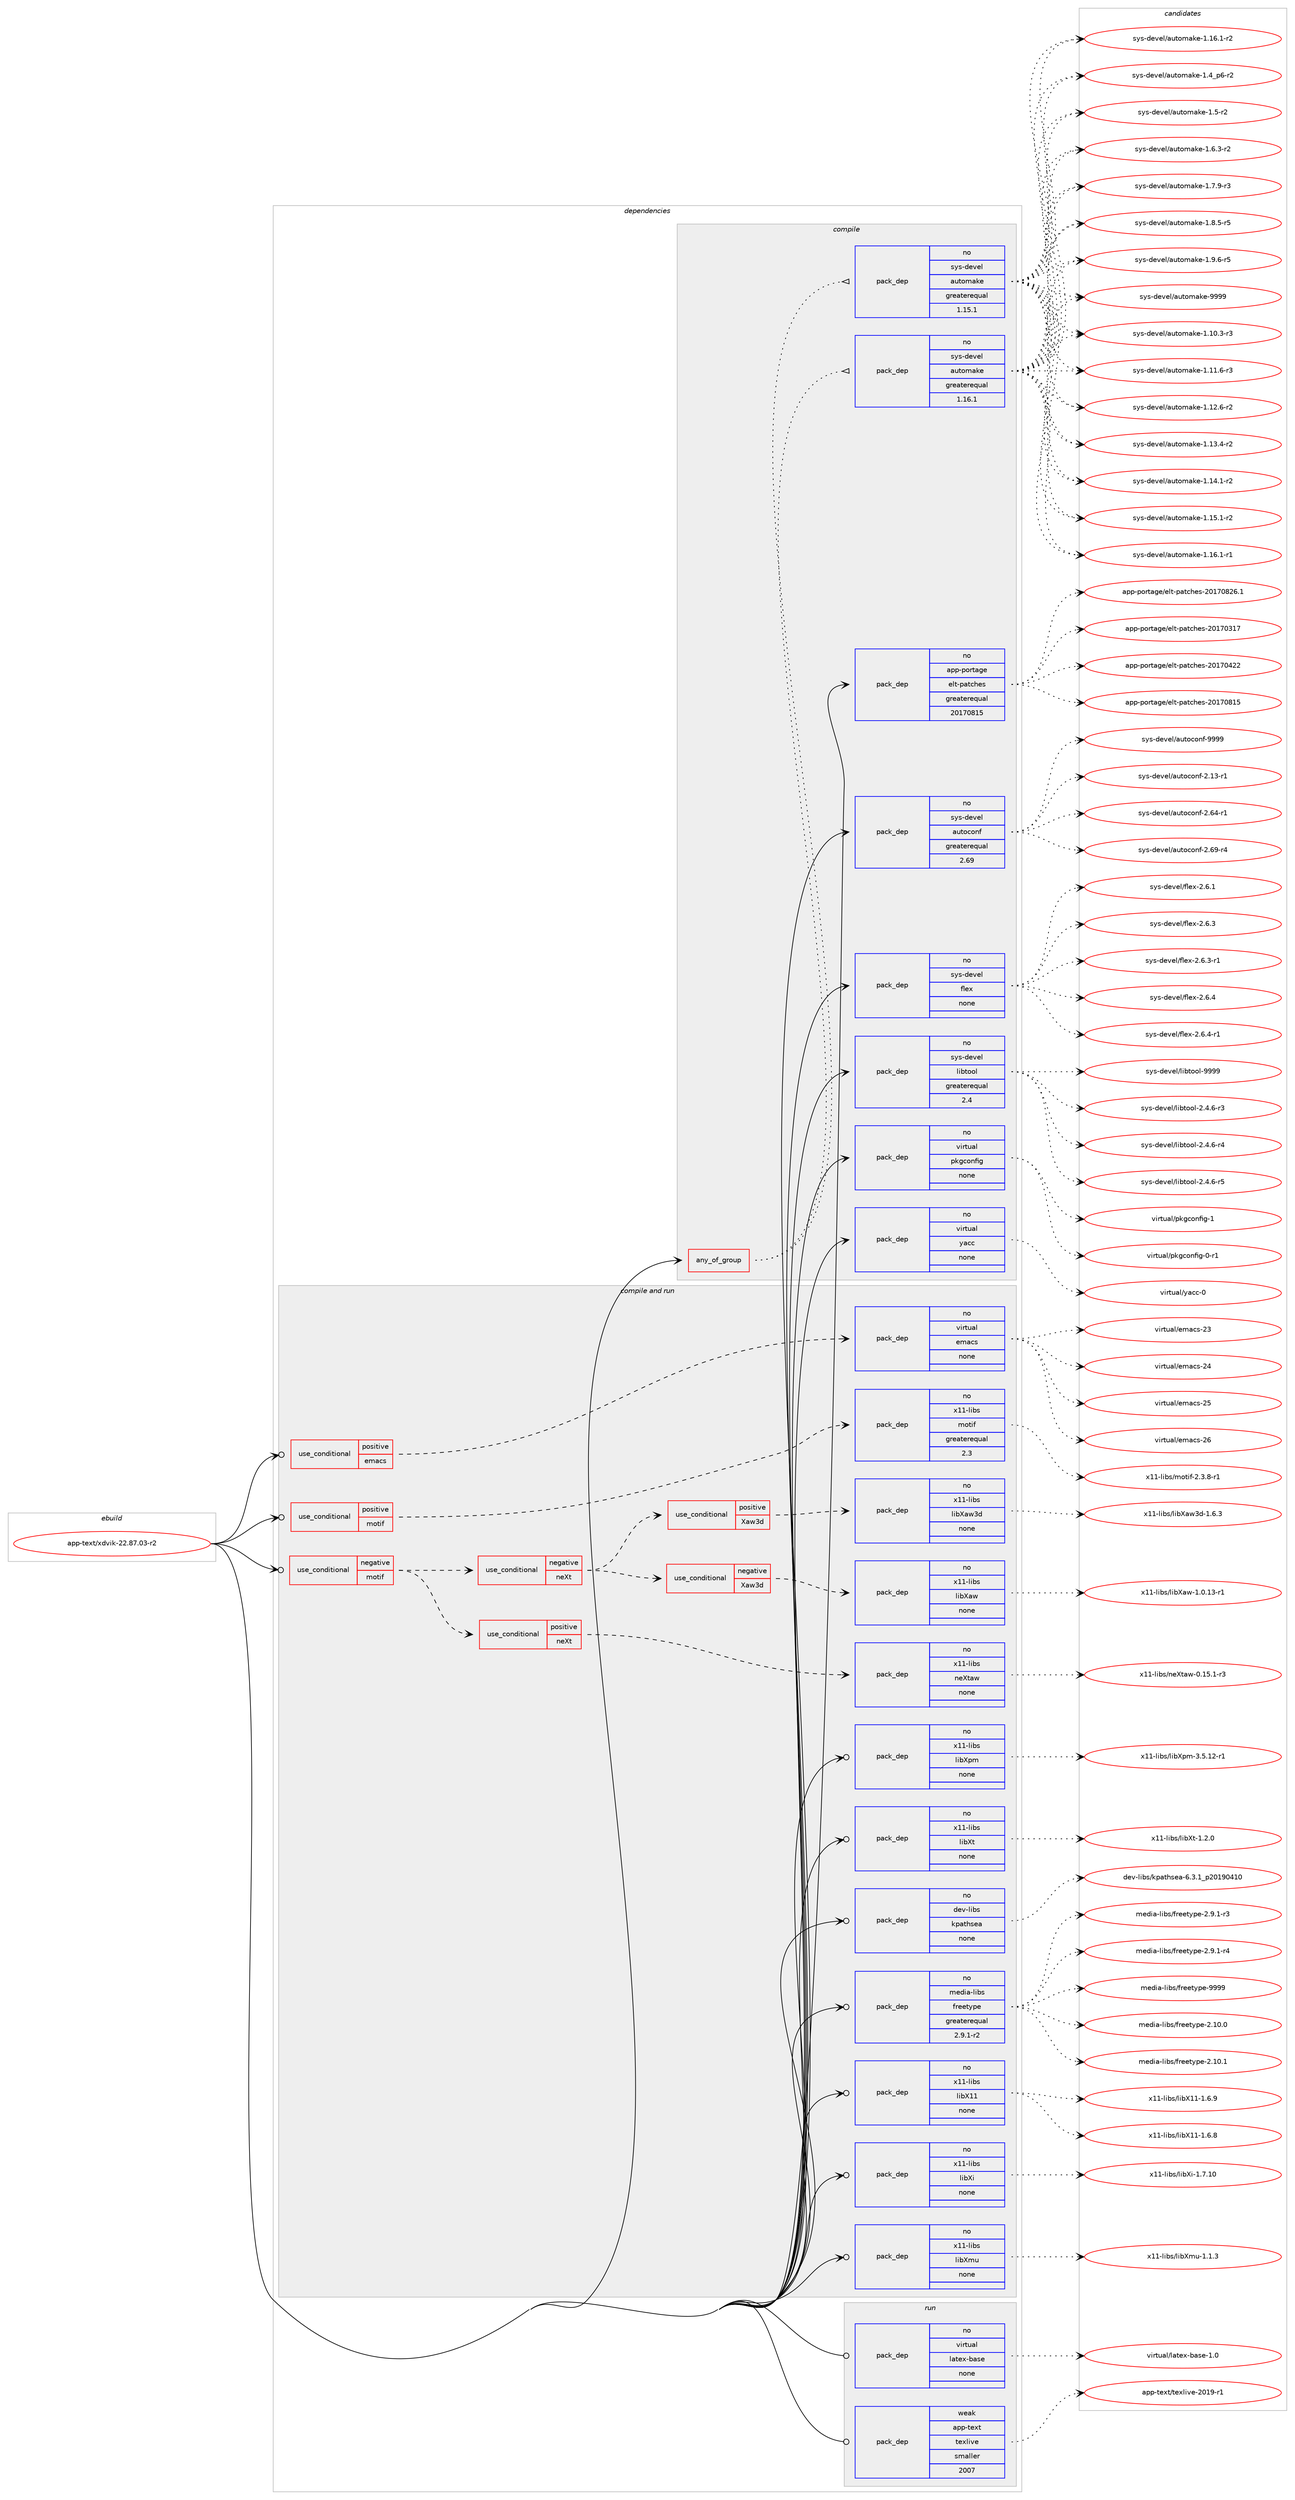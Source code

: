 digraph prolog {

# *************
# Graph options
# *************

newrank=true;
concentrate=true;
compound=true;
graph [rankdir=LR,fontname=Helvetica,fontsize=10,ranksep=1.5];#, ranksep=2.5, nodesep=0.2];
edge  [arrowhead=vee];
node  [fontname=Helvetica,fontsize=10];

# **********
# The ebuild
# **********

subgraph cluster_leftcol {
color=gray;
rank=same;
label=<<i>ebuild</i>>;
id [label="app-text/xdvik-22.87.03-r2", color=red, width=4, href="../app-text/xdvik-22.87.03-r2.svg"];
}

# ****************
# The dependencies
# ****************

subgraph cluster_midcol {
color=gray;
label=<<i>dependencies</i>>;
subgraph cluster_compile {
fillcolor="#eeeeee";
style=filled;
label=<<i>compile</i>>;
subgraph any8964 {
dependency513101 [label=<<TABLE BORDER="0" CELLBORDER="1" CELLSPACING="0" CELLPADDING="4"><TR><TD CELLPADDING="10">any_of_group</TD></TR></TABLE>>, shape=none, color=red];subgraph pack381671 {
dependency513102 [label=<<TABLE BORDER="0" CELLBORDER="1" CELLSPACING="0" CELLPADDING="4" WIDTH="220"><TR><TD ROWSPAN="6" CELLPADDING="30">pack_dep</TD></TR><TR><TD WIDTH="110">no</TD></TR><TR><TD>sys-devel</TD></TR><TR><TD>automake</TD></TR><TR><TD>greaterequal</TD></TR><TR><TD>1.16.1</TD></TR></TABLE>>, shape=none, color=blue];
}
dependency513101:e -> dependency513102:w [weight=20,style="dotted",arrowhead="oinv"];
subgraph pack381672 {
dependency513103 [label=<<TABLE BORDER="0" CELLBORDER="1" CELLSPACING="0" CELLPADDING="4" WIDTH="220"><TR><TD ROWSPAN="6" CELLPADDING="30">pack_dep</TD></TR><TR><TD WIDTH="110">no</TD></TR><TR><TD>sys-devel</TD></TR><TR><TD>automake</TD></TR><TR><TD>greaterequal</TD></TR><TR><TD>1.15.1</TD></TR></TABLE>>, shape=none, color=blue];
}
dependency513101:e -> dependency513103:w [weight=20,style="dotted",arrowhead="oinv"];
}
id:e -> dependency513101:w [weight=20,style="solid",arrowhead="vee"];
subgraph pack381673 {
dependency513104 [label=<<TABLE BORDER="0" CELLBORDER="1" CELLSPACING="0" CELLPADDING="4" WIDTH="220"><TR><TD ROWSPAN="6" CELLPADDING="30">pack_dep</TD></TR><TR><TD WIDTH="110">no</TD></TR><TR><TD>app-portage</TD></TR><TR><TD>elt-patches</TD></TR><TR><TD>greaterequal</TD></TR><TR><TD>20170815</TD></TR></TABLE>>, shape=none, color=blue];
}
id:e -> dependency513104:w [weight=20,style="solid",arrowhead="vee"];
subgraph pack381674 {
dependency513105 [label=<<TABLE BORDER="0" CELLBORDER="1" CELLSPACING="0" CELLPADDING="4" WIDTH="220"><TR><TD ROWSPAN="6" CELLPADDING="30">pack_dep</TD></TR><TR><TD WIDTH="110">no</TD></TR><TR><TD>sys-devel</TD></TR><TR><TD>autoconf</TD></TR><TR><TD>greaterequal</TD></TR><TR><TD>2.69</TD></TR></TABLE>>, shape=none, color=blue];
}
id:e -> dependency513105:w [weight=20,style="solid",arrowhead="vee"];
subgraph pack381675 {
dependency513106 [label=<<TABLE BORDER="0" CELLBORDER="1" CELLSPACING="0" CELLPADDING="4" WIDTH="220"><TR><TD ROWSPAN="6" CELLPADDING="30">pack_dep</TD></TR><TR><TD WIDTH="110">no</TD></TR><TR><TD>sys-devel</TD></TR><TR><TD>flex</TD></TR><TR><TD>none</TD></TR><TR><TD></TD></TR></TABLE>>, shape=none, color=blue];
}
id:e -> dependency513106:w [weight=20,style="solid",arrowhead="vee"];
subgraph pack381676 {
dependency513107 [label=<<TABLE BORDER="0" CELLBORDER="1" CELLSPACING="0" CELLPADDING="4" WIDTH="220"><TR><TD ROWSPAN="6" CELLPADDING="30">pack_dep</TD></TR><TR><TD WIDTH="110">no</TD></TR><TR><TD>sys-devel</TD></TR><TR><TD>libtool</TD></TR><TR><TD>greaterequal</TD></TR><TR><TD>2.4</TD></TR></TABLE>>, shape=none, color=blue];
}
id:e -> dependency513107:w [weight=20,style="solid",arrowhead="vee"];
subgraph pack381677 {
dependency513108 [label=<<TABLE BORDER="0" CELLBORDER="1" CELLSPACING="0" CELLPADDING="4" WIDTH="220"><TR><TD ROWSPAN="6" CELLPADDING="30">pack_dep</TD></TR><TR><TD WIDTH="110">no</TD></TR><TR><TD>virtual</TD></TR><TR><TD>pkgconfig</TD></TR><TR><TD>none</TD></TR><TR><TD></TD></TR></TABLE>>, shape=none, color=blue];
}
id:e -> dependency513108:w [weight=20,style="solid",arrowhead="vee"];
subgraph pack381678 {
dependency513109 [label=<<TABLE BORDER="0" CELLBORDER="1" CELLSPACING="0" CELLPADDING="4" WIDTH="220"><TR><TD ROWSPAN="6" CELLPADDING="30">pack_dep</TD></TR><TR><TD WIDTH="110">no</TD></TR><TR><TD>virtual</TD></TR><TR><TD>yacc</TD></TR><TR><TD>none</TD></TR><TR><TD></TD></TR></TABLE>>, shape=none, color=blue];
}
id:e -> dependency513109:w [weight=20,style="solid",arrowhead="vee"];
}
subgraph cluster_compileandrun {
fillcolor="#eeeeee";
style=filled;
label=<<i>compile and run</i>>;
subgraph cond122139 {
dependency513110 [label=<<TABLE BORDER="0" CELLBORDER="1" CELLSPACING="0" CELLPADDING="4"><TR><TD ROWSPAN="3" CELLPADDING="10">use_conditional</TD></TR><TR><TD>negative</TD></TR><TR><TD>motif</TD></TR></TABLE>>, shape=none, color=red];
subgraph cond122140 {
dependency513111 [label=<<TABLE BORDER="0" CELLBORDER="1" CELLSPACING="0" CELLPADDING="4"><TR><TD ROWSPAN="3" CELLPADDING="10">use_conditional</TD></TR><TR><TD>positive</TD></TR><TR><TD>neXt</TD></TR></TABLE>>, shape=none, color=red];
subgraph pack381679 {
dependency513112 [label=<<TABLE BORDER="0" CELLBORDER="1" CELLSPACING="0" CELLPADDING="4" WIDTH="220"><TR><TD ROWSPAN="6" CELLPADDING="30">pack_dep</TD></TR><TR><TD WIDTH="110">no</TD></TR><TR><TD>x11-libs</TD></TR><TR><TD>neXtaw</TD></TR><TR><TD>none</TD></TR><TR><TD></TD></TR></TABLE>>, shape=none, color=blue];
}
dependency513111:e -> dependency513112:w [weight=20,style="dashed",arrowhead="vee"];
}
dependency513110:e -> dependency513111:w [weight=20,style="dashed",arrowhead="vee"];
subgraph cond122141 {
dependency513113 [label=<<TABLE BORDER="0" CELLBORDER="1" CELLSPACING="0" CELLPADDING="4"><TR><TD ROWSPAN="3" CELLPADDING="10">use_conditional</TD></TR><TR><TD>negative</TD></TR><TR><TD>neXt</TD></TR></TABLE>>, shape=none, color=red];
subgraph cond122142 {
dependency513114 [label=<<TABLE BORDER="0" CELLBORDER="1" CELLSPACING="0" CELLPADDING="4"><TR><TD ROWSPAN="3" CELLPADDING="10">use_conditional</TD></TR><TR><TD>positive</TD></TR><TR><TD>Xaw3d</TD></TR></TABLE>>, shape=none, color=red];
subgraph pack381680 {
dependency513115 [label=<<TABLE BORDER="0" CELLBORDER="1" CELLSPACING="0" CELLPADDING="4" WIDTH="220"><TR><TD ROWSPAN="6" CELLPADDING="30">pack_dep</TD></TR><TR><TD WIDTH="110">no</TD></TR><TR><TD>x11-libs</TD></TR><TR><TD>libXaw3d</TD></TR><TR><TD>none</TD></TR><TR><TD></TD></TR></TABLE>>, shape=none, color=blue];
}
dependency513114:e -> dependency513115:w [weight=20,style="dashed",arrowhead="vee"];
}
dependency513113:e -> dependency513114:w [weight=20,style="dashed",arrowhead="vee"];
subgraph cond122143 {
dependency513116 [label=<<TABLE BORDER="0" CELLBORDER="1" CELLSPACING="0" CELLPADDING="4"><TR><TD ROWSPAN="3" CELLPADDING="10">use_conditional</TD></TR><TR><TD>negative</TD></TR><TR><TD>Xaw3d</TD></TR></TABLE>>, shape=none, color=red];
subgraph pack381681 {
dependency513117 [label=<<TABLE BORDER="0" CELLBORDER="1" CELLSPACING="0" CELLPADDING="4" WIDTH="220"><TR><TD ROWSPAN="6" CELLPADDING="30">pack_dep</TD></TR><TR><TD WIDTH="110">no</TD></TR><TR><TD>x11-libs</TD></TR><TR><TD>libXaw</TD></TR><TR><TD>none</TD></TR><TR><TD></TD></TR></TABLE>>, shape=none, color=blue];
}
dependency513116:e -> dependency513117:w [weight=20,style="dashed",arrowhead="vee"];
}
dependency513113:e -> dependency513116:w [weight=20,style="dashed",arrowhead="vee"];
}
dependency513110:e -> dependency513113:w [weight=20,style="dashed",arrowhead="vee"];
}
id:e -> dependency513110:w [weight=20,style="solid",arrowhead="odotvee"];
subgraph cond122144 {
dependency513118 [label=<<TABLE BORDER="0" CELLBORDER="1" CELLSPACING="0" CELLPADDING="4"><TR><TD ROWSPAN="3" CELLPADDING="10">use_conditional</TD></TR><TR><TD>positive</TD></TR><TR><TD>emacs</TD></TR></TABLE>>, shape=none, color=red];
subgraph pack381682 {
dependency513119 [label=<<TABLE BORDER="0" CELLBORDER="1" CELLSPACING="0" CELLPADDING="4" WIDTH="220"><TR><TD ROWSPAN="6" CELLPADDING="30">pack_dep</TD></TR><TR><TD WIDTH="110">no</TD></TR><TR><TD>virtual</TD></TR><TR><TD>emacs</TD></TR><TR><TD>none</TD></TR><TR><TD></TD></TR></TABLE>>, shape=none, color=blue];
}
dependency513118:e -> dependency513119:w [weight=20,style="dashed",arrowhead="vee"];
}
id:e -> dependency513118:w [weight=20,style="solid",arrowhead="odotvee"];
subgraph cond122145 {
dependency513120 [label=<<TABLE BORDER="0" CELLBORDER="1" CELLSPACING="0" CELLPADDING="4"><TR><TD ROWSPAN="3" CELLPADDING="10">use_conditional</TD></TR><TR><TD>positive</TD></TR><TR><TD>motif</TD></TR></TABLE>>, shape=none, color=red];
subgraph pack381683 {
dependency513121 [label=<<TABLE BORDER="0" CELLBORDER="1" CELLSPACING="0" CELLPADDING="4" WIDTH="220"><TR><TD ROWSPAN="6" CELLPADDING="30">pack_dep</TD></TR><TR><TD WIDTH="110">no</TD></TR><TR><TD>x11-libs</TD></TR><TR><TD>motif</TD></TR><TR><TD>greaterequal</TD></TR><TR><TD>2.3</TD></TR></TABLE>>, shape=none, color=blue];
}
dependency513120:e -> dependency513121:w [weight=20,style="dashed",arrowhead="vee"];
}
id:e -> dependency513120:w [weight=20,style="solid",arrowhead="odotvee"];
subgraph pack381684 {
dependency513122 [label=<<TABLE BORDER="0" CELLBORDER="1" CELLSPACING="0" CELLPADDING="4" WIDTH="220"><TR><TD ROWSPAN="6" CELLPADDING="30">pack_dep</TD></TR><TR><TD WIDTH="110">no</TD></TR><TR><TD>dev-libs</TD></TR><TR><TD>kpathsea</TD></TR><TR><TD>none</TD></TR><TR><TD></TD></TR></TABLE>>, shape=none, color=blue];
}
id:e -> dependency513122:w [weight=20,style="solid",arrowhead="odotvee"];
subgraph pack381685 {
dependency513123 [label=<<TABLE BORDER="0" CELLBORDER="1" CELLSPACING="0" CELLPADDING="4" WIDTH="220"><TR><TD ROWSPAN="6" CELLPADDING="30">pack_dep</TD></TR><TR><TD WIDTH="110">no</TD></TR><TR><TD>media-libs</TD></TR><TR><TD>freetype</TD></TR><TR><TD>greaterequal</TD></TR><TR><TD>2.9.1-r2</TD></TR></TABLE>>, shape=none, color=blue];
}
id:e -> dependency513123:w [weight=20,style="solid",arrowhead="odotvee"];
subgraph pack381686 {
dependency513124 [label=<<TABLE BORDER="0" CELLBORDER="1" CELLSPACING="0" CELLPADDING="4" WIDTH="220"><TR><TD ROWSPAN="6" CELLPADDING="30">pack_dep</TD></TR><TR><TD WIDTH="110">no</TD></TR><TR><TD>x11-libs</TD></TR><TR><TD>libX11</TD></TR><TR><TD>none</TD></TR><TR><TD></TD></TR></TABLE>>, shape=none, color=blue];
}
id:e -> dependency513124:w [weight=20,style="solid",arrowhead="odotvee"];
subgraph pack381687 {
dependency513125 [label=<<TABLE BORDER="0" CELLBORDER="1" CELLSPACING="0" CELLPADDING="4" WIDTH="220"><TR><TD ROWSPAN="6" CELLPADDING="30">pack_dep</TD></TR><TR><TD WIDTH="110">no</TD></TR><TR><TD>x11-libs</TD></TR><TR><TD>libXi</TD></TR><TR><TD>none</TD></TR><TR><TD></TD></TR></TABLE>>, shape=none, color=blue];
}
id:e -> dependency513125:w [weight=20,style="solid",arrowhead="odotvee"];
subgraph pack381688 {
dependency513126 [label=<<TABLE BORDER="0" CELLBORDER="1" CELLSPACING="0" CELLPADDING="4" WIDTH="220"><TR><TD ROWSPAN="6" CELLPADDING="30">pack_dep</TD></TR><TR><TD WIDTH="110">no</TD></TR><TR><TD>x11-libs</TD></TR><TR><TD>libXmu</TD></TR><TR><TD>none</TD></TR><TR><TD></TD></TR></TABLE>>, shape=none, color=blue];
}
id:e -> dependency513126:w [weight=20,style="solid",arrowhead="odotvee"];
subgraph pack381689 {
dependency513127 [label=<<TABLE BORDER="0" CELLBORDER="1" CELLSPACING="0" CELLPADDING="4" WIDTH="220"><TR><TD ROWSPAN="6" CELLPADDING="30">pack_dep</TD></TR><TR><TD WIDTH="110">no</TD></TR><TR><TD>x11-libs</TD></TR><TR><TD>libXpm</TD></TR><TR><TD>none</TD></TR><TR><TD></TD></TR></TABLE>>, shape=none, color=blue];
}
id:e -> dependency513127:w [weight=20,style="solid",arrowhead="odotvee"];
subgraph pack381690 {
dependency513128 [label=<<TABLE BORDER="0" CELLBORDER="1" CELLSPACING="0" CELLPADDING="4" WIDTH="220"><TR><TD ROWSPAN="6" CELLPADDING="30">pack_dep</TD></TR><TR><TD WIDTH="110">no</TD></TR><TR><TD>x11-libs</TD></TR><TR><TD>libXt</TD></TR><TR><TD>none</TD></TR><TR><TD></TD></TR></TABLE>>, shape=none, color=blue];
}
id:e -> dependency513128:w [weight=20,style="solid",arrowhead="odotvee"];
}
subgraph cluster_run {
fillcolor="#eeeeee";
style=filled;
label=<<i>run</i>>;
subgraph pack381691 {
dependency513129 [label=<<TABLE BORDER="0" CELLBORDER="1" CELLSPACING="0" CELLPADDING="4" WIDTH="220"><TR><TD ROWSPAN="6" CELLPADDING="30">pack_dep</TD></TR><TR><TD WIDTH="110">no</TD></TR><TR><TD>virtual</TD></TR><TR><TD>latex-base</TD></TR><TR><TD>none</TD></TR><TR><TD></TD></TR></TABLE>>, shape=none, color=blue];
}
id:e -> dependency513129:w [weight=20,style="solid",arrowhead="odot"];
subgraph pack381692 {
dependency513130 [label=<<TABLE BORDER="0" CELLBORDER="1" CELLSPACING="0" CELLPADDING="4" WIDTH="220"><TR><TD ROWSPAN="6" CELLPADDING="30">pack_dep</TD></TR><TR><TD WIDTH="110">weak</TD></TR><TR><TD>app-text</TD></TR><TR><TD>texlive</TD></TR><TR><TD>smaller</TD></TR><TR><TD>2007</TD></TR></TABLE>>, shape=none, color=blue];
}
id:e -> dependency513130:w [weight=20,style="solid",arrowhead="odot"];
}
}

# **************
# The candidates
# **************

subgraph cluster_choices {
rank=same;
color=gray;
label=<<i>candidates</i>>;

subgraph choice381671 {
color=black;
nodesep=1;
choice11512111545100101118101108479711711611110997107101454946494846514511451 [label="sys-devel/automake-1.10.3-r3", color=red, width=4,href="../sys-devel/automake-1.10.3-r3.svg"];
choice11512111545100101118101108479711711611110997107101454946494946544511451 [label="sys-devel/automake-1.11.6-r3", color=red, width=4,href="../sys-devel/automake-1.11.6-r3.svg"];
choice11512111545100101118101108479711711611110997107101454946495046544511450 [label="sys-devel/automake-1.12.6-r2", color=red, width=4,href="../sys-devel/automake-1.12.6-r2.svg"];
choice11512111545100101118101108479711711611110997107101454946495146524511450 [label="sys-devel/automake-1.13.4-r2", color=red, width=4,href="../sys-devel/automake-1.13.4-r2.svg"];
choice11512111545100101118101108479711711611110997107101454946495246494511450 [label="sys-devel/automake-1.14.1-r2", color=red, width=4,href="../sys-devel/automake-1.14.1-r2.svg"];
choice11512111545100101118101108479711711611110997107101454946495346494511450 [label="sys-devel/automake-1.15.1-r2", color=red, width=4,href="../sys-devel/automake-1.15.1-r2.svg"];
choice11512111545100101118101108479711711611110997107101454946495446494511449 [label="sys-devel/automake-1.16.1-r1", color=red, width=4,href="../sys-devel/automake-1.16.1-r1.svg"];
choice11512111545100101118101108479711711611110997107101454946495446494511450 [label="sys-devel/automake-1.16.1-r2", color=red, width=4,href="../sys-devel/automake-1.16.1-r2.svg"];
choice115121115451001011181011084797117116111109971071014549465295112544511450 [label="sys-devel/automake-1.4_p6-r2", color=red, width=4,href="../sys-devel/automake-1.4_p6-r2.svg"];
choice11512111545100101118101108479711711611110997107101454946534511450 [label="sys-devel/automake-1.5-r2", color=red, width=4,href="../sys-devel/automake-1.5-r2.svg"];
choice115121115451001011181011084797117116111109971071014549465446514511450 [label="sys-devel/automake-1.6.3-r2", color=red, width=4,href="../sys-devel/automake-1.6.3-r2.svg"];
choice115121115451001011181011084797117116111109971071014549465546574511451 [label="sys-devel/automake-1.7.9-r3", color=red, width=4,href="../sys-devel/automake-1.7.9-r3.svg"];
choice115121115451001011181011084797117116111109971071014549465646534511453 [label="sys-devel/automake-1.8.5-r5", color=red, width=4,href="../sys-devel/automake-1.8.5-r5.svg"];
choice115121115451001011181011084797117116111109971071014549465746544511453 [label="sys-devel/automake-1.9.6-r5", color=red, width=4,href="../sys-devel/automake-1.9.6-r5.svg"];
choice115121115451001011181011084797117116111109971071014557575757 [label="sys-devel/automake-9999", color=red, width=4,href="../sys-devel/automake-9999.svg"];
dependency513102:e -> choice11512111545100101118101108479711711611110997107101454946494846514511451:w [style=dotted,weight="100"];
dependency513102:e -> choice11512111545100101118101108479711711611110997107101454946494946544511451:w [style=dotted,weight="100"];
dependency513102:e -> choice11512111545100101118101108479711711611110997107101454946495046544511450:w [style=dotted,weight="100"];
dependency513102:e -> choice11512111545100101118101108479711711611110997107101454946495146524511450:w [style=dotted,weight="100"];
dependency513102:e -> choice11512111545100101118101108479711711611110997107101454946495246494511450:w [style=dotted,weight="100"];
dependency513102:e -> choice11512111545100101118101108479711711611110997107101454946495346494511450:w [style=dotted,weight="100"];
dependency513102:e -> choice11512111545100101118101108479711711611110997107101454946495446494511449:w [style=dotted,weight="100"];
dependency513102:e -> choice11512111545100101118101108479711711611110997107101454946495446494511450:w [style=dotted,weight="100"];
dependency513102:e -> choice115121115451001011181011084797117116111109971071014549465295112544511450:w [style=dotted,weight="100"];
dependency513102:e -> choice11512111545100101118101108479711711611110997107101454946534511450:w [style=dotted,weight="100"];
dependency513102:e -> choice115121115451001011181011084797117116111109971071014549465446514511450:w [style=dotted,weight="100"];
dependency513102:e -> choice115121115451001011181011084797117116111109971071014549465546574511451:w [style=dotted,weight="100"];
dependency513102:e -> choice115121115451001011181011084797117116111109971071014549465646534511453:w [style=dotted,weight="100"];
dependency513102:e -> choice115121115451001011181011084797117116111109971071014549465746544511453:w [style=dotted,weight="100"];
dependency513102:e -> choice115121115451001011181011084797117116111109971071014557575757:w [style=dotted,weight="100"];
}
subgraph choice381672 {
color=black;
nodesep=1;
choice11512111545100101118101108479711711611110997107101454946494846514511451 [label="sys-devel/automake-1.10.3-r3", color=red, width=4,href="../sys-devel/automake-1.10.3-r3.svg"];
choice11512111545100101118101108479711711611110997107101454946494946544511451 [label="sys-devel/automake-1.11.6-r3", color=red, width=4,href="../sys-devel/automake-1.11.6-r3.svg"];
choice11512111545100101118101108479711711611110997107101454946495046544511450 [label="sys-devel/automake-1.12.6-r2", color=red, width=4,href="../sys-devel/automake-1.12.6-r2.svg"];
choice11512111545100101118101108479711711611110997107101454946495146524511450 [label="sys-devel/automake-1.13.4-r2", color=red, width=4,href="../sys-devel/automake-1.13.4-r2.svg"];
choice11512111545100101118101108479711711611110997107101454946495246494511450 [label="sys-devel/automake-1.14.1-r2", color=red, width=4,href="../sys-devel/automake-1.14.1-r2.svg"];
choice11512111545100101118101108479711711611110997107101454946495346494511450 [label="sys-devel/automake-1.15.1-r2", color=red, width=4,href="../sys-devel/automake-1.15.1-r2.svg"];
choice11512111545100101118101108479711711611110997107101454946495446494511449 [label="sys-devel/automake-1.16.1-r1", color=red, width=4,href="../sys-devel/automake-1.16.1-r1.svg"];
choice11512111545100101118101108479711711611110997107101454946495446494511450 [label="sys-devel/automake-1.16.1-r2", color=red, width=4,href="../sys-devel/automake-1.16.1-r2.svg"];
choice115121115451001011181011084797117116111109971071014549465295112544511450 [label="sys-devel/automake-1.4_p6-r2", color=red, width=4,href="../sys-devel/automake-1.4_p6-r2.svg"];
choice11512111545100101118101108479711711611110997107101454946534511450 [label="sys-devel/automake-1.5-r2", color=red, width=4,href="../sys-devel/automake-1.5-r2.svg"];
choice115121115451001011181011084797117116111109971071014549465446514511450 [label="sys-devel/automake-1.6.3-r2", color=red, width=4,href="../sys-devel/automake-1.6.3-r2.svg"];
choice115121115451001011181011084797117116111109971071014549465546574511451 [label="sys-devel/automake-1.7.9-r3", color=red, width=4,href="../sys-devel/automake-1.7.9-r3.svg"];
choice115121115451001011181011084797117116111109971071014549465646534511453 [label="sys-devel/automake-1.8.5-r5", color=red, width=4,href="../sys-devel/automake-1.8.5-r5.svg"];
choice115121115451001011181011084797117116111109971071014549465746544511453 [label="sys-devel/automake-1.9.6-r5", color=red, width=4,href="../sys-devel/automake-1.9.6-r5.svg"];
choice115121115451001011181011084797117116111109971071014557575757 [label="sys-devel/automake-9999", color=red, width=4,href="../sys-devel/automake-9999.svg"];
dependency513103:e -> choice11512111545100101118101108479711711611110997107101454946494846514511451:w [style=dotted,weight="100"];
dependency513103:e -> choice11512111545100101118101108479711711611110997107101454946494946544511451:w [style=dotted,weight="100"];
dependency513103:e -> choice11512111545100101118101108479711711611110997107101454946495046544511450:w [style=dotted,weight="100"];
dependency513103:e -> choice11512111545100101118101108479711711611110997107101454946495146524511450:w [style=dotted,weight="100"];
dependency513103:e -> choice11512111545100101118101108479711711611110997107101454946495246494511450:w [style=dotted,weight="100"];
dependency513103:e -> choice11512111545100101118101108479711711611110997107101454946495346494511450:w [style=dotted,weight="100"];
dependency513103:e -> choice11512111545100101118101108479711711611110997107101454946495446494511449:w [style=dotted,weight="100"];
dependency513103:e -> choice11512111545100101118101108479711711611110997107101454946495446494511450:w [style=dotted,weight="100"];
dependency513103:e -> choice115121115451001011181011084797117116111109971071014549465295112544511450:w [style=dotted,weight="100"];
dependency513103:e -> choice11512111545100101118101108479711711611110997107101454946534511450:w [style=dotted,weight="100"];
dependency513103:e -> choice115121115451001011181011084797117116111109971071014549465446514511450:w [style=dotted,weight="100"];
dependency513103:e -> choice115121115451001011181011084797117116111109971071014549465546574511451:w [style=dotted,weight="100"];
dependency513103:e -> choice115121115451001011181011084797117116111109971071014549465646534511453:w [style=dotted,weight="100"];
dependency513103:e -> choice115121115451001011181011084797117116111109971071014549465746544511453:w [style=dotted,weight="100"];
dependency513103:e -> choice115121115451001011181011084797117116111109971071014557575757:w [style=dotted,weight="100"];
}
subgraph choice381673 {
color=black;
nodesep=1;
choice97112112451121111141169710310147101108116451129711699104101115455048495548514955 [label="app-portage/elt-patches-20170317", color=red, width=4,href="../app-portage/elt-patches-20170317.svg"];
choice97112112451121111141169710310147101108116451129711699104101115455048495548525050 [label="app-portage/elt-patches-20170422", color=red, width=4,href="../app-portage/elt-patches-20170422.svg"];
choice97112112451121111141169710310147101108116451129711699104101115455048495548564953 [label="app-portage/elt-patches-20170815", color=red, width=4,href="../app-portage/elt-patches-20170815.svg"];
choice971121124511211111411697103101471011081164511297116991041011154550484955485650544649 [label="app-portage/elt-patches-20170826.1", color=red, width=4,href="../app-portage/elt-patches-20170826.1.svg"];
dependency513104:e -> choice97112112451121111141169710310147101108116451129711699104101115455048495548514955:w [style=dotted,weight="100"];
dependency513104:e -> choice97112112451121111141169710310147101108116451129711699104101115455048495548525050:w [style=dotted,weight="100"];
dependency513104:e -> choice97112112451121111141169710310147101108116451129711699104101115455048495548564953:w [style=dotted,weight="100"];
dependency513104:e -> choice971121124511211111411697103101471011081164511297116991041011154550484955485650544649:w [style=dotted,weight="100"];
}
subgraph choice381674 {
color=black;
nodesep=1;
choice1151211154510010111810110847971171161119911111010245504649514511449 [label="sys-devel/autoconf-2.13-r1", color=red, width=4,href="../sys-devel/autoconf-2.13-r1.svg"];
choice1151211154510010111810110847971171161119911111010245504654524511449 [label="sys-devel/autoconf-2.64-r1", color=red, width=4,href="../sys-devel/autoconf-2.64-r1.svg"];
choice1151211154510010111810110847971171161119911111010245504654574511452 [label="sys-devel/autoconf-2.69-r4", color=red, width=4,href="../sys-devel/autoconf-2.69-r4.svg"];
choice115121115451001011181011084797117116111991111101024557575757 [label="sys-devel/autoconf-9999", color=red, width=4,href="../sys-devel/autoconf-9999.svg"];
dependency513105:e -> choice1151211154510010111810110847971171161119911111010245504649514511449:w [style=dotted,weight="100"];
dependency513105:e -> choice1151211154510010111810110847971171161119911111010245504654524511449:w [style=dotted,weight="100"];
dependency513105:e -> choice1151211154510010111810110847971171161119911111010245504654574511452:w [style=dotted,weight="100"];
dependency513105:e -> choice115121115451001011181011084797117116111991111101024557575757:w [style=dotted,weight="100"];
}
subgraph choice381675 {
color=black;
nodesep=1;
choice1151211154510010111810110847102108101120455046544649 [label="sys-devel/flex-2.6.1", color=red, width=4,href="../sys-devel/flex-2.6.1.svg"];
choice1151211154510010111810110847102108101120455046544651 [label="sys-devel/flex-2.6.3", color=red, width=4,href="../sys-devel/flex-2.6.3.svg"];
choice11512111545100101118101108471021081011204550465446514511449 [label="sys-devel/flex-2.6.3-r1", color=red, width=4,href="../sys-devel/flex-2.6.3-r1.svg"];
choice1151211154510010111810110847102108101120455046544652 [label="sys-devel/flex-2.6.4", color=red, width=4,href="../sys-devel/flex-2.6.4.svg"];
choice11512111545100101118101108471021081011204550465446524511449 [label="sys-devel/flex-2.6.4-r1", color=red, width=4,href="../sys-devel/flex-2.6.4-r1.svg"];
dependency513106:e -> choice1151211154510010111810110847102108101120455046544649:w [style=dotted,weight="100"];
dependency513106:e -> choice1151211154510010111810110847102108101120455046544651:w [style=dotted,weight="100"];
dependency513106:e -> choice11512111545100101118101108471021081011204550465446514511449:w [style=dotted,weight="100"];
dependency513106:e -> choice1151211154510010111810110847102108101120455046544652:w [style=dotted,weight="100"];
dependency513106:e -> choice11512111545100101118101108471021081011204550465446524511449:w [style=dotted,weight="100"];
}
subgraph choice381676 {
color=black;
nodesep=1;
choice1151211154510010111810110847108105981161111111084550465246544511451 [label="sys-devel/libtool-2.4.6-r3", color=red, width=4,href="../sys-devel/libtool-2.4.6-r3.svg"];
choice1151211154510010111810110847108105981161111111084550465246544511452 [label="sys-devel/libtool-2.4.6-r4", color=red, width=4,href="../sys-devel/libtool-2.4.6-r4.svg"];
choice1151211154510010111810110847108105981161111111084550465246544511453 [label="sys-devel/libtool-2.4.6-r5", color=red, width=4,href="../sys-devel/libtool-2.4.6-r5.svg"];
choice1151211154510010111810110847108105981161111111084557575757 [label="sys-devel/libtool-9999", color=red, width=4,href="../sys-devel/libtool-9999.svg"];
dependency513107:e -> choice1151211154510010111810110847108105981161111111084550465246544511451:w [style=dotted,weight="100"];
dependency513107:e -> choice1151211154510010111810110847108105981161111111084550465246544511452:w [style=dotted,weight="100"];
dependency513107:e -> choice1151211154510010111810110847108105981161111111084550465246544511453:w [style=dotted,weight="100"];
dependency513107:e -> choice1151211154510010111810110847108105981161111111084557575757:w [style=dotted,weight="100"];
}
subgraph choice381677 {
color=black;
nodesep=1;
choice11810511411611797108471121071039911111010210510345484511449 [label="virtual/pkgconfig-0-r1", color=red, width=4,href="../virtual/pkgconfig-0-r1.svg"];
choice1181051141161179710847112107103991111101021051034549 [label="virtual/pkgconfig-1", color=red, width=4,href="../virtual/pkgconfig-1.svg"];
dependency513108:e -> choice11810511411611797108471121071039911111010210510345484511449:w [style=dotted,weight="100"];
dependency513108:e -> choice1181051141161179710847112107103991111101021051034549:w [style=dotted,weight="100"];
}
subgraph choice381678 {
color=black;
nodesep=1;
choice11810511411611797108471219799994548 [label="virtual/yacc-0", color=red, width=4,href="../virtual/yacc-0.svg"];
dependency513109:e -> choice11810511411611797108471219799994548:w [style=dotted,weight="100"];
}
subgraph choice381679 {
color=black;
nodesep=1;
choice12049494510810598115471101018811697119454846495346494511451 [label="x11-libs/neXtaw-0.15.1-r3", color=red, width=4,href="../x11-libs/neXtaw-0.15.1-r3.svg"];
dependency513112:e -> choice12049494510810598115471101018811697119454846495346494511451:w [style=dotted,weight="100"];
}
subgraph choice381680 {
color=black;
nodesep=1;
choice120494945108105981154710810598889711951100454946544651 [label="x11-libs/libXaw3d-1.6.3", color=red, width=4,href="../x11-libs/libXaw3d-1.6.3.svg"];
dependency513115:e -> choice120494945108105981154710810598889711951100454946544651:w [style=dotted,weight="100"];
}
subgraph choice381681 {
color=black;
nodesep=1;
choice1204949451081059811547108105988897119454946484649514511449 [label="x11-libs/libXaw-1.0.13-r1", color=red, width=4,href="../x11-libs/libXaw-1.0.13-r1.svg"];
dependency513117:e -> choice1204949451081059811547108105988897119454946484649514511449:w [style=dotted,weight="100"];
}
subgraph choice381682 {
color=black;
nodesep=1;
choice11810511411611797108471011099799115455051 [label="virtual/emacs-23", color=red, width=4,href="../virtual/emacs-23.svg"];
choice11810511411611797108471011099799115455052 [label="virtual/emacs-24", color=red, width=4,href="../virtual/emacs-24.svg"];
choice11810511411611797108471011099799115455053 [label="virtual/emacs-25", color=red, width=4,href="../virtual/emacs-25.svg"];
choice11810511411611797108471011099799115455054 [label="virtual/emacs-26", color=red, width=4,href="../virtual/emacs-26.svg"];
dependency513119:e -> choice11810511411611797108471011099799115455051:w [style=dotted,weight="100"];
dependency513119:e -> choice11810511411611797108471011099799115455052:w [style=dotted,weight="100"];
dependency513119:e -> choice11810511411611797108471011099799115455053:w [style=dotted,weight="100"];
dependency513119:e -> choice11810511411611797108471011099799115455054:w [style=dotted,weight="100"];
}
subgraph choice381683 {
color=black;
nodesep=1;
choice12049494510810598115471091111161051024550465146564511449 [label="x11-libs/motif-2.3.8-r1", color=red, width=4,href="../x11-libs/motif-2.3.8-r1.svg"];
dependency513121:e -> choice12049494510810598115471091111161051024550465146564511449:w [style=dotted,weight="100"];
}
subgraph choice381684 {
color=black;
nodesep=1;
choice1001011184510810598115471071129711610411510197455446514649951125048495748524948 [label="dev-libs/kpathsea-6.3.1_p20190410", color=red, width=4,href="../dev-libs/kpathsea-6.3.1_p20190410.svg"];
dependency513122:e -> choice1001011184510810598115471071129711610411510197455446514649951125048495748524948:w [style=dotted,weight="100"];
}
subgraph choice381685 {
color=black;
nodesep=1;
choice1091011001059745108105981154710211410110111612111210145504649484648 [label="media-libs/freetype-2.10.0", color=red, width=4,href="../media-libs/freetype-2.10.0.svg"];
choice1091011001059745108105981154710211410110111612111210145504649484649 [label="media-libs/freetype-2.10.1", color=red, width=4,href="../media-libs/freetype-2.10.1.svg"];
choice109101100105974510810598115471021141011011161211121014550465746494511451 [label="media-libs/freetype-2.9.1-r3", color=red, width=4,href="../media-libs/freetype-2.9.1-r3.svg"];
choice109101100105974510810598115471021141011011161211121014550465746494511452 [label="media-libs/freetype-2.9.1-r4", color=red, width=4,href="../media-libs/freetype-2.9.1-r4.svg"];
choice109101100105974510810598115471021141011011161211121014557575757 [label="media-libs/freetype-9999", color=red, width=4,href="../media-libs/freetype-9999.svg"];
dependency513123:e -> choice1091011001059745108105981154710211410110111612111210145504649484648:w [style=dotted,weight="100"];
dependency513123:e -> choice1091011001059745108105981154710211410110111612111210145504649484649:w [style=dotted,weight="100"];
dependency513123:e -> choice109101100105974510810598115471021141011011161211121014550465746494511451:w [style=dotted,weight="100"];
dependency513123:e -> choice109101100105974510810598115471021141011011161211121014550465746494511452:w [style=dotted,weight="100"];
dependency513123:e -> choice109101100105974510810598115471021141011011161211121014557575757:w [style=dotted,weight="100"];
}
subgraph choice381686 {
color=black;
nodesep=1;
choice120494945108105981154710810598884949454946544656 [label="x11-libs/libX11-1.6.8", color=red, width=4,href="../x11-libs/libX11-1.6.8.svg"];
choice120494945108105981154710810598884949454946544657 [label="x11-libs/libX11-1.6.9", color=red, width=4,href="../x11-libs/libX11-1.6.9.svg"];
dependency513124:e -> choice120494945108105981154710810598884949454946544656:w [style=dotted,weight="100"];
dependency513124:e -> choice120494945108105981154710810598884949454946544657:w [style=dotted,weight="100"];
}
subgraph choice381687 {
color=black;
nodesep=1;
choice1204949451081059811547108105988810545494655464948 [label="x11-libs/libXi-1.7.10", color=red, width=4,href="../x11-libs/libXi-1.7.10.svg"];
dependency513125:e -> choice1204949451081059811547108105988810545494655464948:w [style=dotted,weight="100"];
}
subgraph choice381688 {
color=black;
nodesep=1;
choice12049494510810598115471081059888109117454946494651 [label="x11-libs/libXmu-1.1.3", color=red, width=4,href="../x11-libs/libXmu-1.1.3.svg"];
dependency513126:e -> choice12049494510810598115471081059888109117454946494651:w [style=dotted,weight="100"];
}
subgraph choice381689 {
color=black;
nodesep=1;
choice12049494510810598115471081059888112109455146534649504511449 [label="x11-libs/libXpm-3.5.12-r1", color=red, width=4,href="../x11-libs/libXpm-3.5.12-r1.svg"];
dependency513127:e -> choice12049494510810598115471081059888112109455146534649504511449:w [style=dotted,weight="100"];
}
subgraph choice381690 {
color=black;
nodesep=1;
choice12049494510810598115471081059888116454946504648 [label="x11-libs/libXt-1.2.0", color=red, width=4,href="../x11-libs/libXt-1.2.0.svg"];
dependency513128:e -> choice12049494510810598115471081059888116454946504648:w [style=dotted,weight="100"];
}
subgraph choice381691 {
color=black;
nodesep=1;
choice11810511411611797108471089711610112045989711510145494648 [label="virtual/latex-base-1.0", color=red, width=4,href="../virtual/latex-base-1.0.svg"];
dependency513129:e -> choice11810511411611797108471089711610112045989711510145494648:w [style=dotted,weight="100"];
}
subgraph choice381692 {
color=black;
nodesep=1;
choice97112112451161011201164711610112010810511810145504849574511449 [label="app-text/texlive-2019-r1", color=red, width=4,href="../app-text/texlive-2019-r1.svg"];
dependency513130:e -> choice97112112451161011201164711610112010810511810145504849574511449:w [style=dotted,weight="100"];
}
}

}
